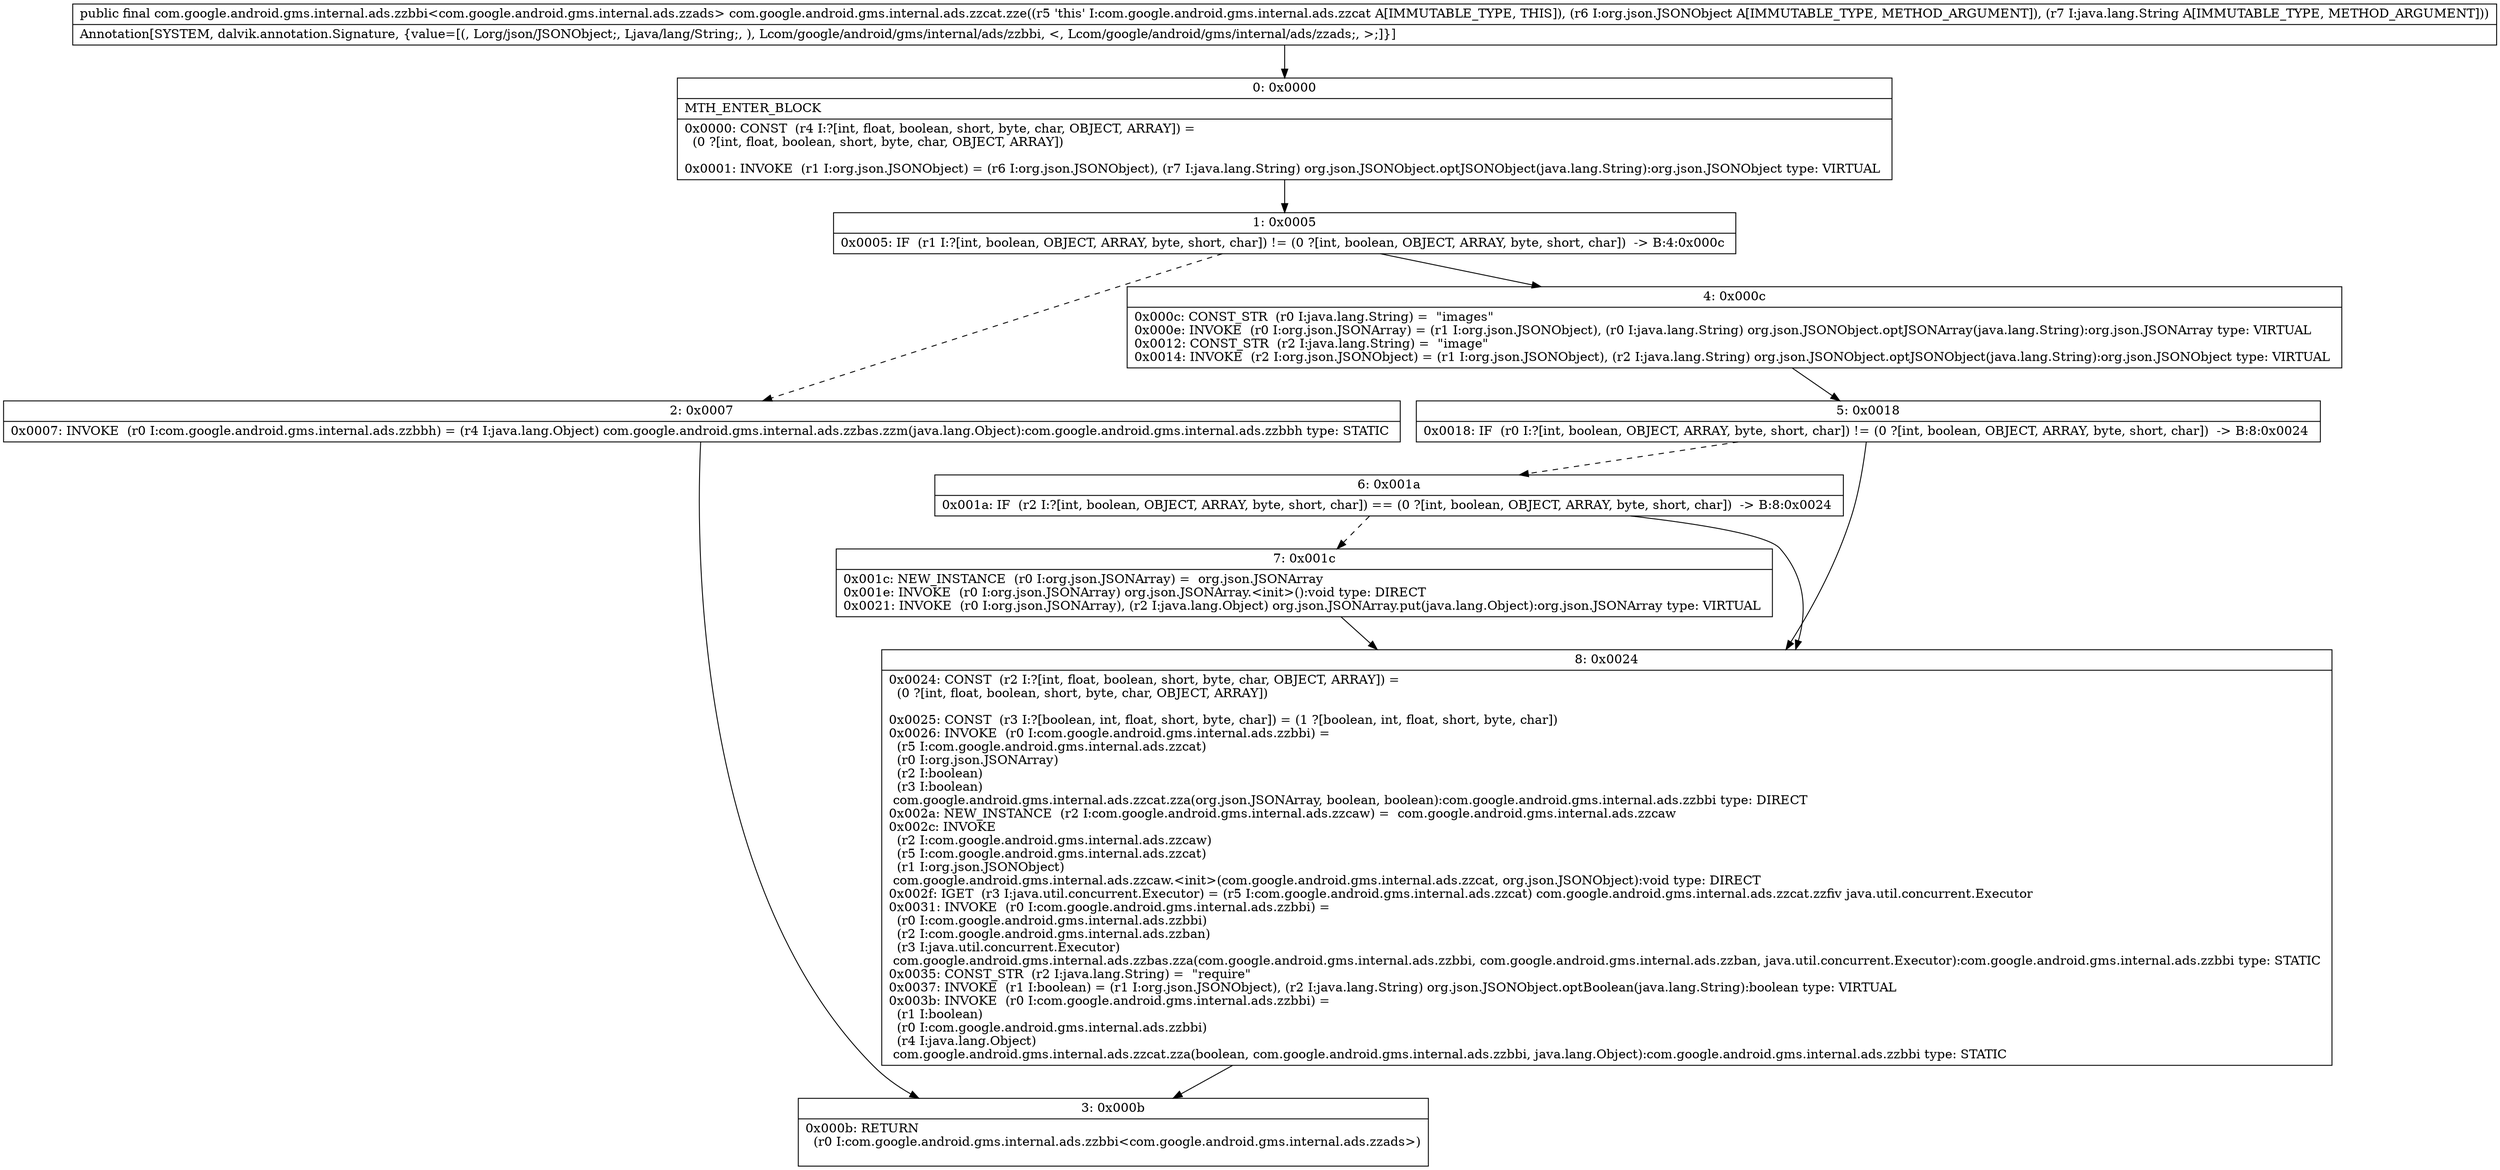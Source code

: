 digraph "CFG forcom.google.android.gms.internal.ads.zzcat.zze(Lorg\/json\/JSONObject;Ljava\/lang\/String;)Lcom\/google\/android\/gms\/internal\/ads\/zzbbi;" {
Node_0 [shape=record,label="{0\:\ 0x0000|MTH_ENTER_BLOCK\l|0x0000: CONST  (r4 I:?[int, float, boolean, short, byte, char, OBJECT, ARRAY]) = \l  (0 ?[int, float, boolean, short, byte, char, OBJECT, ARRAY])\l \l0x0001: INVOKE  (r1 I:org.json.JSONObject) = (r6 I:org.json.JSONObject), (r7 I:java.lang.String) org.json.JSONObject.optJSONObject(java.lang.String):org.json.JSONObject type: VIRTUAL \l}"];
Node_1 [shape=record,label="{1\:\ 0x0005|0x0005: IF  (r1 I:?[int, boolean, OBJECT, ARRAY, byte, short, char]) != (0 ?[int, boolean, OBJECT, ARRAY, byte, short, char])  \-\> B:4:0x000c \l}"];
Node_2 [shape=record,label="{2\:\ 0x0007|0x0007: INVOKE  (r0 I:com.google.android.gms.internal.ads.zzbbh) = (r4 I:java.lang.Object) com.google.android.gms.internal.ads.zzbas.zzm(java.lang.Object):com.google.android.gms.internal.ads.zzbbh type: STATIC \l}"];
Node_3 [shape=record,label="{3\:\ 0x000b|0x000b: RETURN  \l  (r0 I:com.google.android.gms.internal.ads.zzbbi\<com.google.android.gms.internal.ads.zzads\>)\l \l}"];
Node_4 [shape=record,label="{4\:\ 0x000c|0x000c: CONST_STR  (r0 I:java.lang.String) =  \"images\" \l0x000e: INVOKE  (r0 I:org.json.JSONArray) = (r1 I:org.json.JSONObject), (r0 I:java.lang.String) org.json.JSONObject.optJSONArray(java.lang.String):org.json.JSONArray type: VIRTUAL \l0x0012: CONST_STR  (r2 I:java.lang.String) =  \"image\" \l0x0014: INVOKE  (r2 I:org.json.JSONObject) = (r1 I:org.json.JSONObject), (r2 I:java.lang.String) org.json.JSONObject.optJSONObject(java.lang.String):org.json.JSONObject type: VIRTUAL \l}"];
Node_5 [shape=record,label="{5\:\ 0x0018|0x0018: IF  (r0 I:?[int, boolean, OBJECT, ARRAY, byte, short, char]) != (0 ?[int, boolean, OBJECT, ARRAY, byte, short, char])  \-\> B:8:0x0024 \l}"];
Node_6 [shape=record,label="{6\:\ 0x001a|0x001a: IF  (r2 I:?[int, boolean, OBJECT, ARRAY, byte, short, char]) == (0 ?[int, boolean, OBJECT, ARRAY, byte, short, char])  \-\> B:8:0x0024 \l}"];
Node_7 [shape=record,label="{7\:\ 0x001c|0x001c: NEW_INSTANCE  (r0 I:org.json.JSONArray) =  org.json.JSONArray \l0x001e: INVOKE  (r0 I:org.json.JSONArray) org.json.JSONArray.\<init\>():void type: DIRECT \l0x0021: INVOKE  (r0 I:org.json.JSONArray), (r2 I:java.lang.Object) org.json.JSONArray.put(java.lang.Object):org.json.JSONArray type: VIRTUAL \l}"];
Node_8 [shape=record,label="{8\:\ 0x0024|0x0024: CONST  (r2 I:?[int, float, boolean, short, byte, char, OBJECT, ARRAY]) = \l  (0 ?[int, float, boolean, short, byte, char, OBJECT, ARRAY])\l \l0x0025: CONST  (r3 I:?[boolean, int, float, short, byte, char]) = (1 ?[boolean, int, float, short, byte, char]) \l0x0026: INVOKE  (r0 I:com.google.android.gms.internal.ads.zzbbi) = \l  (r5 I:com.google.android.gms.internal.ads.zzcat)\l  (r0 I:org.json.JSONArray)\l  (r2 I:boolean)\l  (r3 I:boolean)\l com.google.android.gms.internal.ads.zzcat.zza(org.json.JSONArray, boolean, boolean):com.google.android.gms.internal.ads.zzbbi type: DIRECT \l0x002a: NEW_INSTANCE  (r2 I:com.google.android.gms.internal.ads.zzcaw) =  com.google.android.gms.internal.ads.zzcaw \l0x002c: INVOKE  \l  (r2 I:com.google.android.gms.internal.ads.zzcaw)\l  (r5 I:com.google.android.gms.internal.ads.zzcat)\l  (r1 I:org.json.JSONObject)\l com.google.android.gms.internal.ads.zzcaw.\<init\>(com.google.android.gms.internal.ads.zzcat, org.json.JSONObject):void type: DIRECT \l0x002f: IGET  (r3 I:java.util.concurrent.Executor) = (r5 I:com.google.android.gms.internal.ads.zzcat) com.google.android.gms.internal.ads.zzcat.zzfiv java.util.concurrent.Executor \l0x0031: INVOKE  (r0 I:com.google.android.gms.internal.ads.zzbbi) = \l  (r0 I:com.google.android.gms.internal.ads.zzbbi)\l  (r2 I:com.google.android.gms.internal.ads.zzban)\l  (r3 I:java.util.concurrent.Executor)\l com.google.android.gms.internal.ads.zzbas.zza(com.google.android.gms.internal.ads.zzbbi, com.google.android.gms.internal.ads.zzban, java.util.concurrent.Executor):com.google.android.gms.internal.ads.zzbbi type: STATIC \l0x0035: CONST_STR  (r2 I:java.lang.String) =  \"require\" \l0x0037: INVOKE  (r1 I:boolean) = (r1 I:org.json.JSONObject), (r2 I:java.lang.String) org.json.JSONObject.optBoolean(java.lang.String):boolean type: VIRTUAL \l0x003b: INVOKE  (r0 I:com.google.android.gms.internal.ads.zzbbi) = \l  (r1 I:boolean)\l  (r0 I:com.google.android.gms.internal.ads.zzbbi)\l  (r4 I:java.lang.Object)\l com.google.android.gms.internal.ads.zzcat.zza(boolean, com.google.android.gms.internal.ads.zzbbi, java.lang.Object):com.google.android.gms.internal.ads.zzbbi type: STATIC \l}"];
MethodNode[shape=record,label="{public final com.google.android.gms.internal.ads.zzbbi\<com.google.android.gms.internal.ads.zzads\> com.google.android.gms.internal.ads.zzcat.zze((r5 'this' I:com.google.android.gms.internal.ads.zzcat A[IMMUTABLE_TYPE, THIS]), (r6 I:org.json.JSONObject A[IMMUTABLE_TYPE, METHOD_ARGUMENT]), (r7 I:java.lang.String A[IMMUTABLE_TYPE, METHOD_ARGUMENT]))  | Annotation[SYSTEM, dalvik.annotation.Signature, \{value=[(, Lorg\/json\/JSONObject;, Ljava\/lang\/String;, ), Lcom\/google\/android\/gms\/internal\/ads\/zzbbi, \<, Lcom\/google\/android\/gms\/internal\/ads\/zzads;, \>;]\}]\l}"];
MethodNode -> Node_0;
Node_0 -> Node_1;
Node_1 -> Node_2[style=dashed];
Node_1 -> Node_4;
Node_2 -> Node_3;
Node_4 -> Node_5;
Node_5 -> Node_6[style=dashed];
Node_5 -> Node_8;
Node_6 -> Node_7[style=dashed];
Node_6 -> Node_8;
Node_7 -> Node_8;
Node_8 -> Node_3;
}

